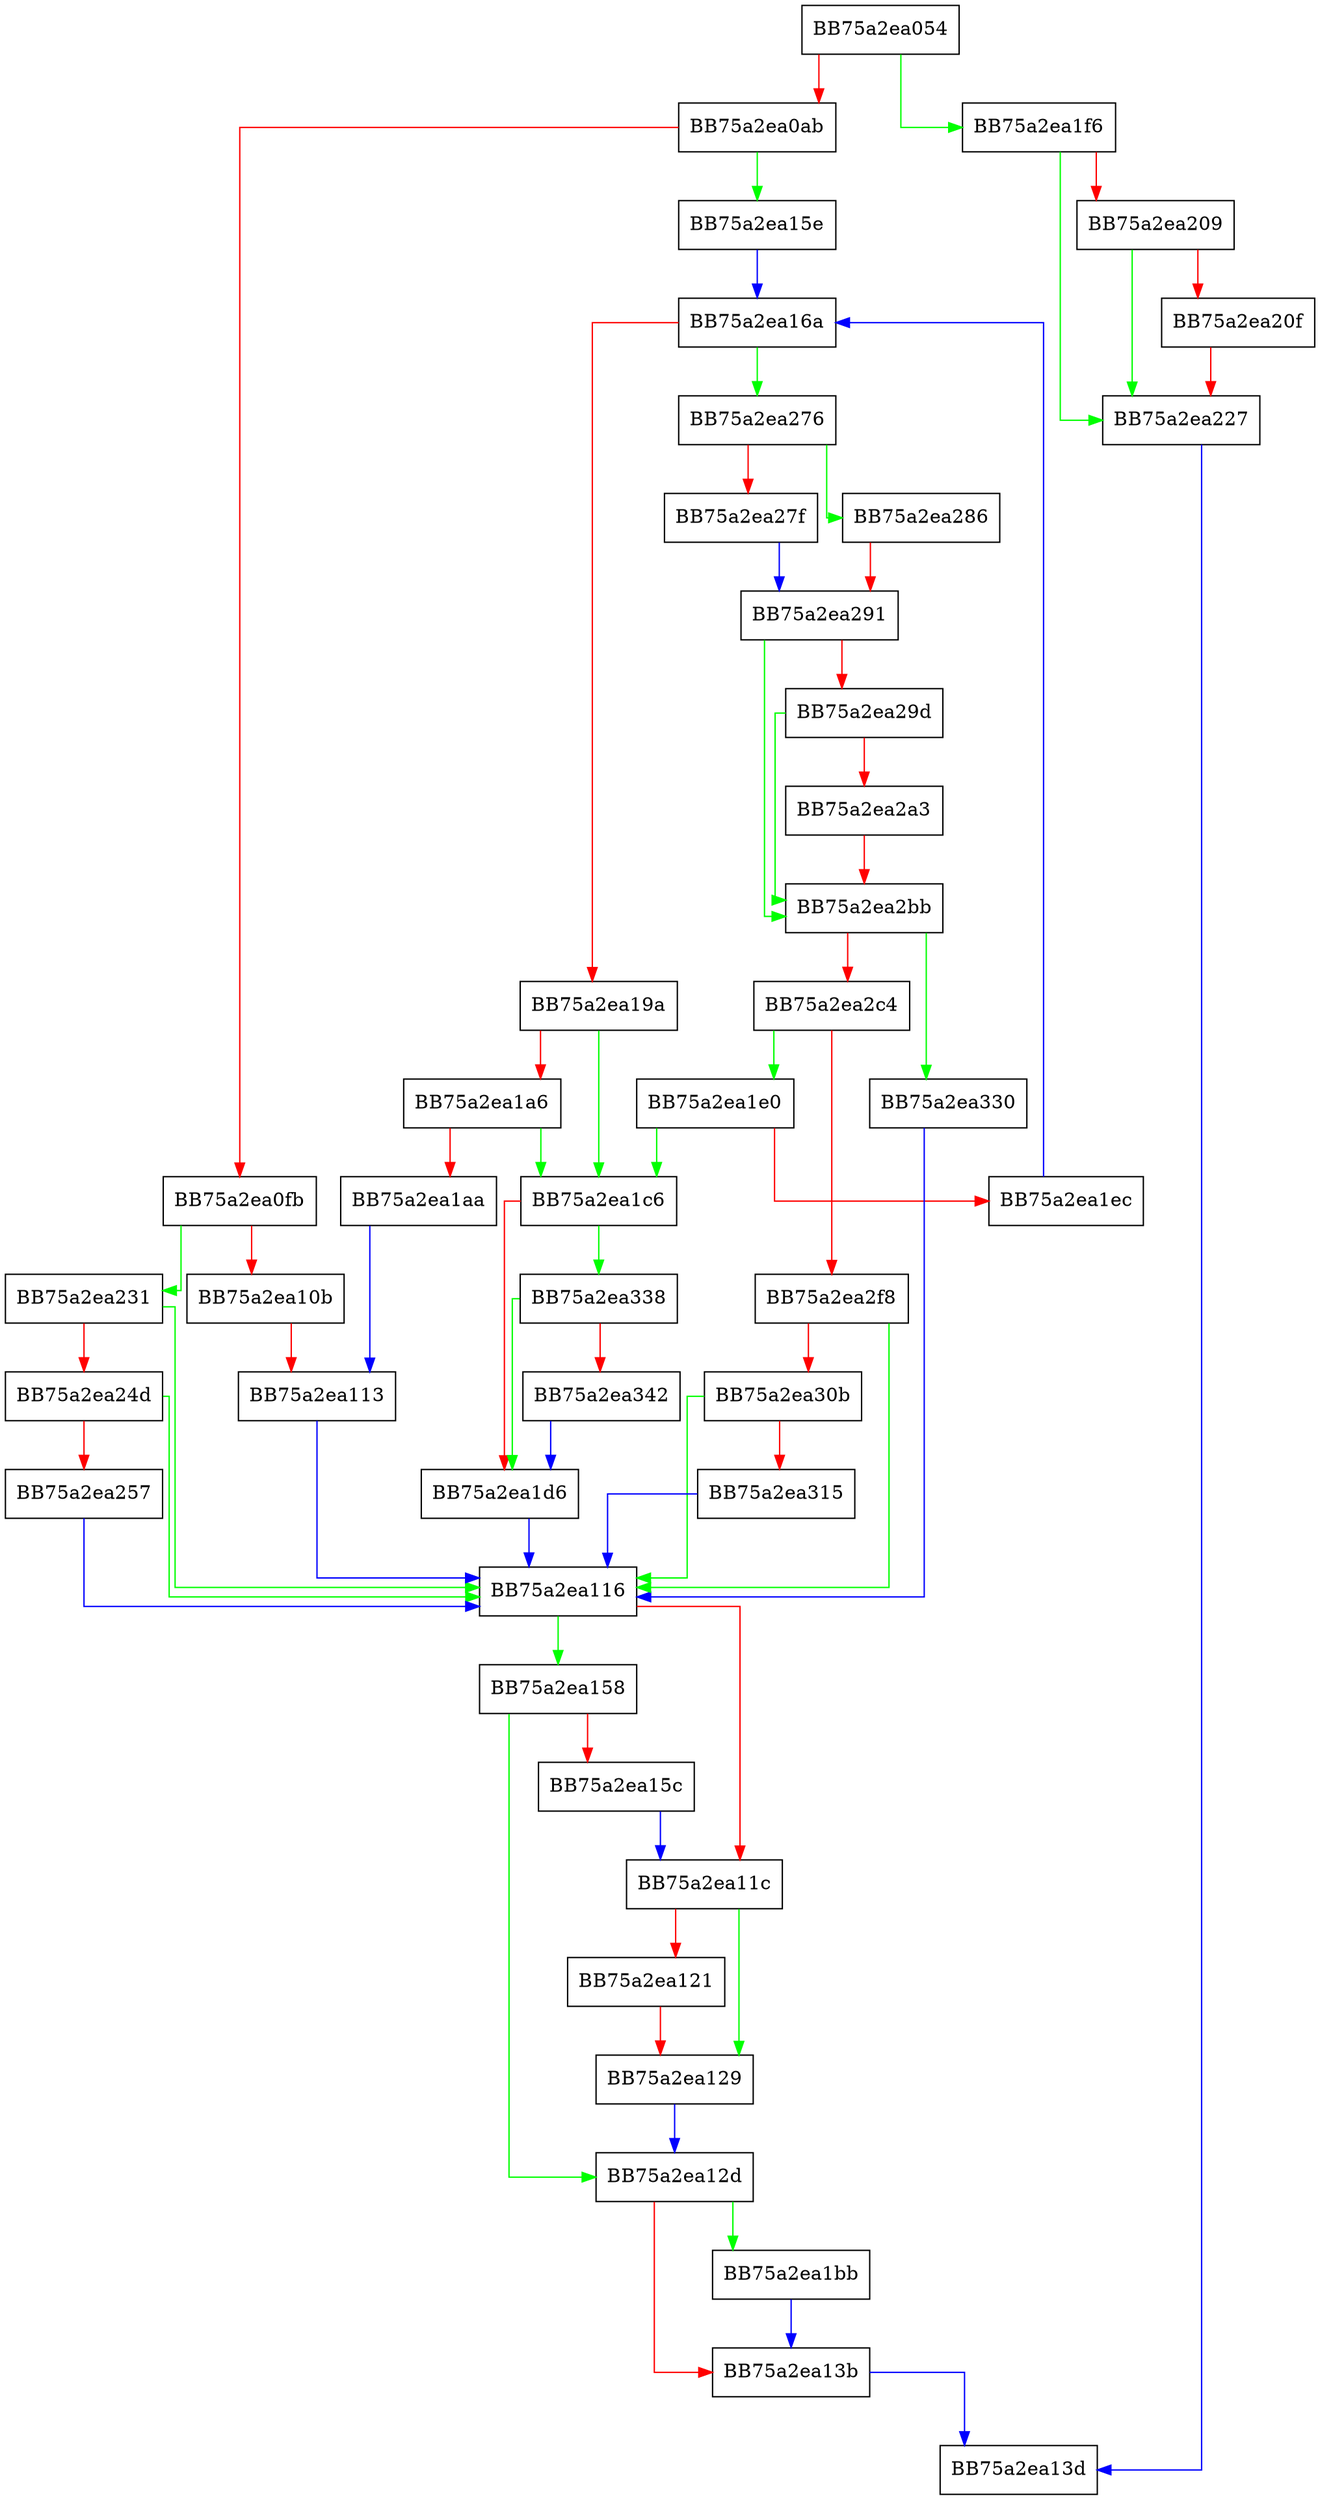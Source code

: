 digraph MpGetSymLinkName {
  node [shape="box"];
  graph [splines=ortho];
  BB75a2ea054 -> BB75a2ea1f6 [color="green"];
  BB75a2ea054 -> BB75a2ea0ab [color="red"];
  BB75a2ea0ab -> BB75a2ea15e [color="green"];
  BB75a2ea0ab -> BB75a2ea0fb [color="red"];
  BB75a2ea0fb -> BB75a2ea231 [color="green"];
  BB75a2ea0fb -> BB75a2ea10b [color="red"];
  BB75a2ea10b -> BB75a2ea113 [color="red"];
  BB75a2ea113 -> BB75a2ea116 [color="blue"];
  BB75a2ea116 -> BB75a2ea158 [color="green"];
  BB75a2ea116 -> BB75a2ea11c [color="red"];
  BB75a2ea11c -> BB75a2ea129 [color="green"];
  BB75a2ea11c -> BB75a2ea121 [color="red"];
  BB75a2ea121 -> BB75a2ea129 [color="red"];
  BB75a2ea129 -> BB75a2ea12d [color="blue"];
  BB75a2ea12d -> BB75a2ea1bb [color="green"];
  BB75a2ea12d -> BB75a2ea13b [color="red"];
  BB75a2ea13b -> BB75a2ea13d [color="blue"];
  BB75a2ea158 -> BB75a2ea12d [color="green"];
  BB75a2ea158 -> BB75a2ea15c [color="red"];
  BB75a2ea15c -> BB75a2ea11c [color="blue"];
  BB75a2ea15e -> BB75a2ea16a [color="blue"];
  BB75a2ea16a -> BB75a2ea276 [color="green"];
  BB75a2ea16a -> BB75a2ea19a [color="red"];
  BB75a2ea19a -> BB75a2ea1c6 [color="green"];
  BB75a2ea19a -> BB75a2ea1a6 [color="red"];
  BB75a2ea1a6 -> BB75a2ea1c6 [color="green"];
  BB75a2ea1a6 -> BB75a2ea1aa [color="red"];
  BB75a2ea1aa -> BB75a2ea113 [color="blue"];
  BB75a2ea1bb -> BB75a2ea13b [color="blue"];
  BB75a2ea1c6 -> BB75a2ea338 [color="green"];
  BB75a2ea1c6 -> BB75a2ea1d6 [color="red"];
  BB75a2ea1d6 -> BB75a2ea116 [color="blue"];
  BB75a2ea1e0 -> BB75a2ea1c6 [color="green"];
  BB75a2ea1e0 -> BB75a2ea1ec [color="red"];
  BB75a2ea1ec -> BB75a2ea16a [color="blue"];
  BB75a2ea1f6 -> BB75a2ea227 [color="green"];
  BB75a2ea1f6 -> BB75a2ea209 [color="red"];
  BB75a2ea209 -> BB75a2ea227 [color="green"];
  BB75a2ea209 -> BB75a2ea20f [color="red"];
  BB75a2ea20f -> BB75a2ea227 [color="red"];
  BB75a2ea227 -> BB75a2ea13d [color="blue"];
  BB75a2ea231 -> BB75a2ea116 [color="green"];
  BB75a2ea231 -> BB75a2ea24d [color="red"];
  BB75a2ea24d -> BB75a2ea116 [color="green"];
  BB75a2ea24d -> BB75a2ea257 [color="red"];
  BB75a2ea257 -> BB75a2ea116 [color="blue"];
  BB75a2ea276 -> BB75a2ea286 [color="green"];
  BB75a2ea276 -> BB75a2ea27f [color="red"];
  BB75a2ea27f -> BB75a2ea291 [color="blue"];
  BB75a2ea286 -> BB75a2ea291 [color="red"];
  BB75a2ea291 -> BB75a2ea2bb [color="green"];
  BB75a2ea291 -> BB75a2ea29d [color="red"];
  BB75a2ea29d -> BB75a2ea2bb [color="green"];
  BB75a2ea29d -> BB75a2ea2a3 [color="red"];
  BB75a2ea2a3 -> BB75a2ea2bb [color="red"];
  BB75a2ea2bb -> BB75a2ea330 [color="green"];
  BB75a2ea2bb -> BB75a2ea2c4 [color="red"];
  BB75a2ea2c4 -> BB75a2ea1e0 [color="green"];
  BB75a2ea2c4 -> BB75a2ea2f8 [color="red"];
  BB75a2ea2f8 -> BB75a2ea116 [color="green"];
  BB75a2ea2f8 -> BB75a2ea30b [color="red"];
  BB75a2ea30b -> BB75a2ea116 [color="green"];
  BB75a2ea30b -> BB75a2ea315 [color="red"];
  BB75a2ea315 -> BB75a2ea116 [color="blue"];
  BB75a2ea330 -> BB75a2ea116 [color="blue"];
  BB75a2ea338 -> BB75a2ea1d6 [color="green"];
  BB75a2ea338 -> BB75a2ea342 [color="red"];
  BB75a2ea342 -> BB75a2ea1d6 [color="blue"];
}
